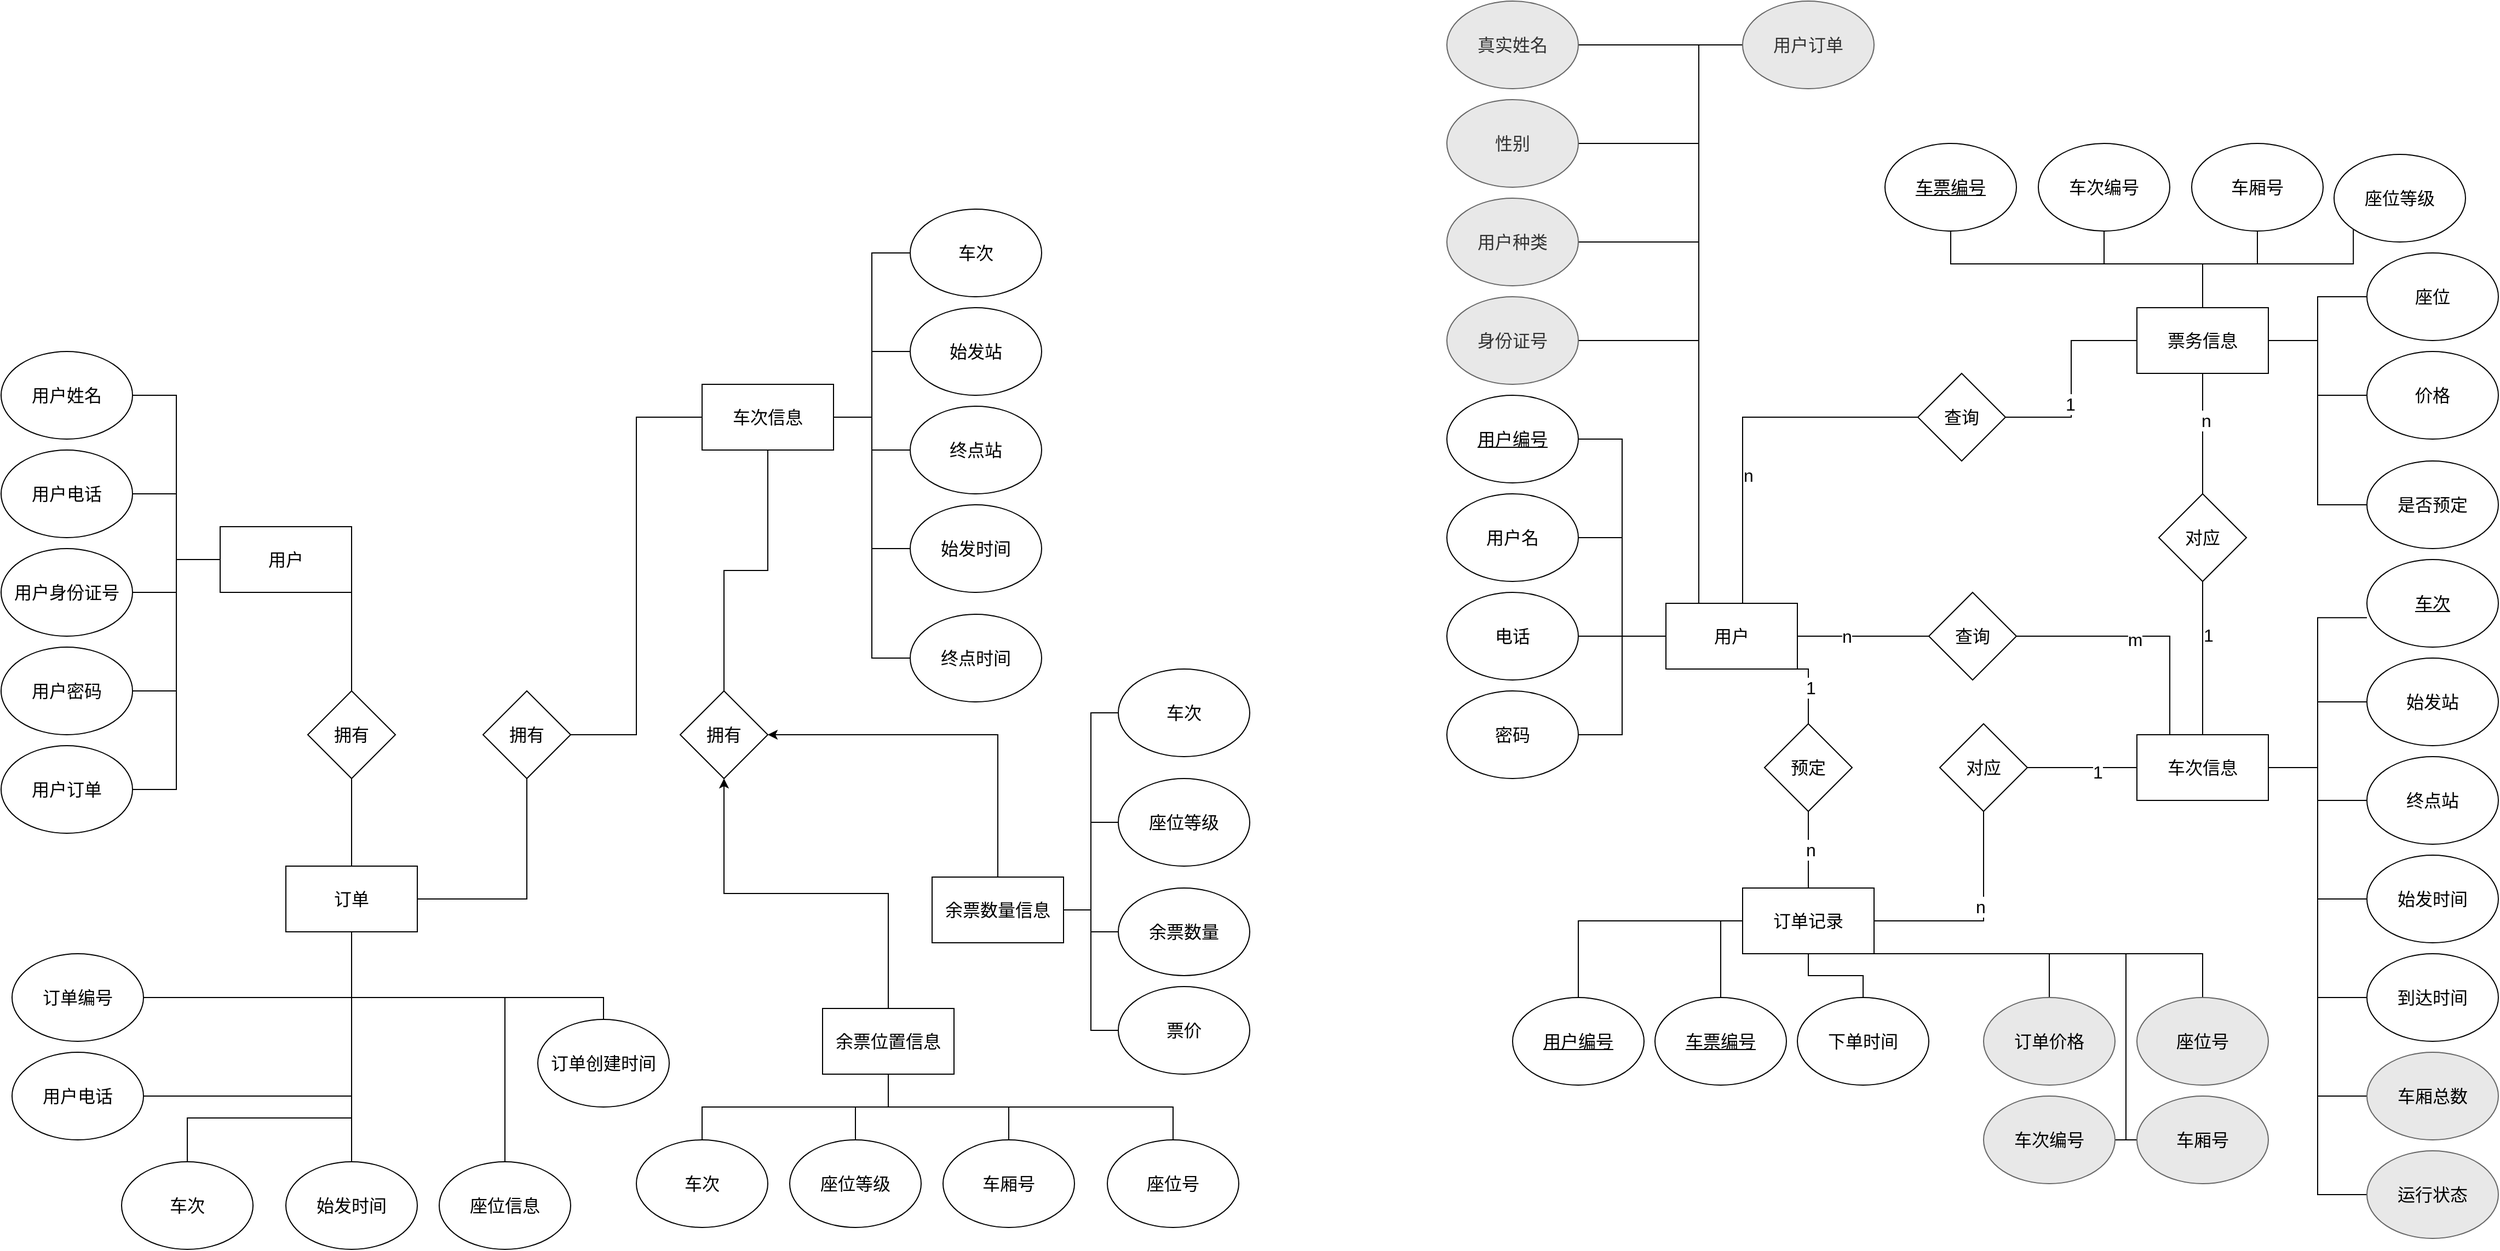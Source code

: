 <mxfile version="20.4.2" type="github">
  <diagram id="R2lEEEUBdFMjLlhIrx00" name="Page-1">
    <mxGraphModel dx="1397" dy="1714" grid="1" gridSize="10" guides="1" tooltips="1" connect="1" arrows="1" fold="1" page="1" pageScale="1" pageWidth="850" pageHeight="1100" math="0" shadow="0" extFonts="Permanent Marker^https://fonts.googleapis.com/css?family=Permanent+Marker">
      <root>
        <mxCell id="0" />
        <mxCell id="1" parent="0" />
        <mxCell id="SA7tYLyuMvEPq6KlVRxl-7" style="edgeStyle=orthogonalEdgeStyle;rounded=0;orthogonalLoop=1;jettySize=auto;html=1;exitX=0;exitY=0.5;exitDx=0;exitDy=0;entryX=1;entryY=0.5;entryDx=0;entryDy=0;fontSize=16;endArrow=none;endFill=0;" edge="1" parent="1" source="SA7tYLyuMvEPq6KlVRxl-1" target="SA7tYLyuMvEPq6KlVRxl-2">
          <mxGeometry relative="1" as="geometry" />
        </mxCell>
        <mxCell id="SA7tYLyuMvEPq6KlVRxl-9" style="edgeStyle=orthogonalEdgeStyle;rounded=0;orthogonalLoop=1;jettySize=auto;html=1;entryX=1;entryY=0.5;entryDx=0;entryDy=0;fontSize=16;endArrow=none;endFill=0;" edge="1" parent="1" source="SA7tYLyuMvEPq6KlVRxl-1" target="SA7tYLyuMvEPq6KlVRxl-5">
          <mxGeometry relative="1" as="geometry" />
        </mxCell>
        <mxCell id="SA7tYLyuMvEPq6KlVRxl-10" style="edgeStyle=orthogonalEdgeStyle;rounded=0;orthogonalLoop=1;jettySize=auto;html=1;entryX=1;entryY=0.5;entryDx=0;entryDy=0;fontSize=16;endArrow=none;endFill=0;" edge="1" parent="1" source="SA7tYLyuMvEPq6KlVRxl-1" target="SA7tYLyuMvEPq6KlVRxl-4">
          <mxGeometry relative="1" as="geometry" />
        </mxCell>
        <mxCell id="SA7tYLyuMvEPq6KlVRxl-11" style="edgeStyle=orthogonalEdgeStyle;rounded=0;orthogonalLoop=1;jettySize=auto;html=1;entryX=1;entryY=0.5;entryDx=0;entryDy=0;fontSize=16;endArrow=none;endFill=0;" edge="1" parent="1" source="SA7tYLyuMvEPq6KlVRxl-1" target="SA7tYLyuMvEPq6KlVRxl-6">
          <mxGeometry relative="1" as="geometry" />
        </mxCell>
        <mxCell id="SA7tYLyuMvEPq6KlVRxl-12" style="edgeStyle=orthogonalEdgeStyle;rounded=0;orthogonalLoop=1;jettySize=auto;html=1;entryX=1;entryY=0.5;entryDx=0;entryDy=0;fontSize=16;endArrow=none;endFill=0;" edge="1" parent="1" source="SA7tYLyuMvEPq6KlVRxl-1" target="SA7tYLyuMvEPq6KlVRxl-3">
          <mxGeometry relative="1" as="geometry" />
        </mxCell>
        <mxCell id="SA7tYLyuMvEPq6KlVRxl-1" value="&lt;font style=&quot;font-size: 16px;&quot;&gt;用户&lt;/font&gt;" style="rounded=0;whiteSpace=wrap;html=1;" vertex="1" parent="1">
          <mxGeometry x="240" y="200" width="120" height="60" as="geometry" />
        </mxCell>
        <mxCell id="SA7tYLyuMvEPq6KlVRxl-2" value="用户姓名" style="ellipse;whiteSpace=wrap;html=1;fontSize=16;" vertex="1" parent="1">
          <mxGeometry x="40" y="40" width="120" height="80" as="geometry" />
        </mxCell>
        <mxCell id="SA7tYLyuMvEPq6KlVRxl-3" value="用户订单" style="ellipse;whiteSpace=wrap;html=1;fontSize=16;" vertex="1" parent="1">
          <mxGeometry x="40" y="400" width="120" height="80" as="geometry" />
        </mxCell>
        <mxCell id="SA7tYLyuMvEPq6KlVRxl-4" value="用户电话" style="ellipse;whiteSpace=wrap;html=1;fontSize=16;" vertex="1" parent="1">
          <mxGeometry x="40" y="130" width="120" height="80" as="geometry" />
        </mxCell>
        <mxCell id="SA7tYLyuMvEPq6KlVRxl-5" value="用户身份证号" style="ellipse;whiteSpace=wrap;html=1;fontSize=16;" vertex="1" parent="1">
          <mxGeometry x="40" y="220" width="120" height="80" as="geometry" />
        </mxCell>
        <mxCell id="SA7tYLyuMvEPq6KlVRxl-6" value="用户密码" style="ellipse;whiteSpace=wrap;html=1;fontSize=16;" vertex="1" parent="1">
          <mxGeometry x="40" y="310" width="120" height="80" as="geometry" />
        </mxCell>
        <mxCell id="SA7tYLyuMvEPq6KlVRxl-32" style="edgeStyle=orthogonalEdgeStyle;rounded=0;orthogonalLoop=1;jettySize=auto;html=1;entryX=0;entryY=0.5;entryDx=0;entryDy=0;fontSize=16;endArrow=none;endFill=0;" edge="1" parent="1" source="SA7tYLyuMvEPq6KlVRxl-18" target="SA7tYLyuMvEPq6KlVRxl-19">
          <mxGeometry relative="1" as="geometry" />
        </mxCell>
        <mxCell id="SA7tYLyuMvEPq6KlVRxl-33" style="edgeStyle=orthogonalEdgeStyle;rounded=0;orthogonalLoop=1;jettySize=auto;html=1;fontSize=16;endArrow=none;endFill=0;" edge="1" parent="1" source="SA7tYLyuMvEPq6KlVRxl-18" target="SA7tYLyuMvEPq6KlVRxl-22">
          <mxGeometry relative="1" as="geometry" />
        </mxCell>
        <mxCell id="SA7tYLyuMvEPq6KlVRxl-34" style="edgeStyle=orthogonalEdgeStyle;rounded=0;orthogonalLoop=1;jettySize=auto;html=1;entryX=0;entryY=0.5;entryDx=0;entryDy=0;fontSize=16;endArrow=none;endFill=0;" edge="1" parent="1" source="SA7tYLyuMvEPq6KlVRxl-18" target="SA7tYLyuMvEPq6KlVRxl-23">
          <mxGeometry relative="1" as="geometry" />
        </mxCell>
        <mxCell id="SA7tYLyuMvEPq6KlVRxl-35" style="edgeStyle=orthogonalEdgeStyle;rounded=0;orthogonalLoop=1;jettySize=auto;html=1;entryX=0;entryY=0.5;entryDx=0;entryDy=0;fontSize=16;endArrow=none;endFill=0;" edge="1" parent="1" source="SA7tYLyuMvEPq6KlVRxl-18" target="SA7tYLyuMvEPq6KlVRxl-20">
          <mxGeometry relative="1" as="geometry" />
        </mxCell>
        <mxCell id="SA7tYLyuMvEPq6KlVRxl-36" style="edgeStyle=orthogonalEdgeStyle;rounded=0;orthogonalLoop=1;jettySize=auto;html=1;entryX=0;entryY=0.5;entryDx=0;entryDy=0;fontSize=16;endArrow=none;endFill=0;" edge="1" parent="1" source="SA7tYLyuMvEPq6KlVRxl-18" target="SA7tYLyuMvEPq6KlVRxl-25">
          <mxGeometry relative="1" as="geometry" />
        </mxCell>
        <mxCell id="SA7tYLyuMvEPq6KlVRxl-18" value="&lt;span style=&quot;font-size: 16px;&quot;&gt;车次信息&lt;/span&gt;" style="rounded=0;whiteSpace=wrap;html=1;" vertex="1" parent="1">
          <mxGeometry x="680" y="70" width="120" height="60" as="geometry" />
        </mxCell>
        <mxCell id="SA7tYLyuMvEPq6KlVRxl-19" value="车次" style="ellipse;whiteSpace=wrap;html=1;fontSize=16;" vertex="1" parent="1">
          <mxGeometry x="870" y="-90" width="120" height="80" as="geometry" />
        </mxCell>
        <mxCell id="SA7tYLyuMvEPq6KlVRxl-20" value="始发时间" style="ellipse;whiteSpace=wrap;html=1;fontSize=16;" vertex="1" parent="1">
          <mxGeometry x="870" y="180" width="120" height="80" as="geometry" />
        </mxCell>
        <mxCell id="SA7tYLyuMvEPq6KlVRxl-22" value="始发站" style="ellipse;whiteSpace=wrap;html=1;fontSize=16;" vertex="1" parent="1">
          <mxGeometry x="870" width="120" height="80" as="geometry" />
        </mxCell>
        <mxCell id="SA7tYLyuMvEPq6KlVRxl-23" value="终点站" style="ellipse;whiteSpace=wrap;html=1;fontSize=16;" vertex="1" parent="1">
          <mxGeometry x="870" y="90" width="120" height="80" as="geometry" />
        </mxCell>
        <mxCell id="SA7tYLyuMvEPq6KlVRxl-40" style="edgeStyle=orthogonalEdgeStyle;rounded=0;orthogonalLoop=1;jettySize=auto;html=1;exitX=0.5;exitY=1;exitDx=0;exitDy=0;entryX=1;entryY=0.5;entryDx=0;entryDy=0;fontSize=16;endArrow=none;endFill=0;" edge="1" parent="1" source="SA7tYLyuMvEPq6KlVRxl-24" target="SA7tYLyuMvEPq6KlVRxl-26">
          <mxGeometry relative="1" as="geometry">
            <Array as="points">
              <mxPoint x="360" y="630" />
            </Array>
          </mxGeometry>
        </mxCell>
        <mxCell id="SA7tYLyuMvEPq6KlVRxl-42" style="edgeStyle=orthogonalEdgeStyle;rounded=0;orthogonalLoop=1;jettySize=auto;html=1;entryX=1;entryY=0.5;entryDx=0;entryDy=0;fontSize=16;endArrow=none;endFill=0;" edge="1" parent="1" source="SA7tYLyuMvEPq6KlVRxl-24" target="SA7tYLyuMvEPq6KlVRxl-37">
          <mxGeometry relative="1" as="geometry">
            <Array as="points">
              <mxPoint x="360" y="720" />
            </Array>
          </mxGeometry>
        </mxCell>
        <mxCell id="SA7tYLyuMvEPq6KlVRxl-43" style="edgeStyle=orthogonalEdgeStyle;rounded=0;orthogonalLoop=1;jettySize=auto;html=1;entryX=0.5;entryY=0;entryDx=0;entryDy=0;fontSize=16;endArrow=none;endFill=0;" edge="1" parent="1" source="SA7tYLyuMvEPq6KlVRxl-24" target="SA7tYLyuMvEPq6KlVRxl-38">
          <mxGeometry relative="1" as="geometry">
            <Array as="points">
              <mxPoint x="360" y="740" />
              <mxPoint x="210" y="740" />
            </Array>
          </mxGeometry>
        </mxCell>
        <mxCell id="SA7tYLyuMvEPq6KlVRxl-44" style="edgeStyle=orthogonalEdgeStyle;rounded=0;orthogonalLoop=1;jettySize=auto;html=1;entryX=0.5;entryY=0;entryDx=0;entryDy=0;fontSize=16;endArrow=none;endFill=0;" edge="1" parent="1" source="SA7tYLyuMvEPq6KlVRxl-24" target="SA7tYLyuMvEPq6KlVRxl-39">
          <mxGeometry relative="1" as="geometry" />
        </mxCell>
        <mxCell id="SA7tYLyuMvEPq6KlVRxl-51" style="edgeStyle=orthogonalEdgeStyle;rounded=0;orthogonalLoop=1;jettySize=auto;html=1;entryX=0.5;entryY=1;entryDx=0;entryDy=0;fontSize=16;endArrow=none;endFill=0;" edge="1" parent="1" source="SA7tYLyuMvEPq6KlVRxl-24" target="SA7tYLyuMvEPq6KlVRxl-50">
          <mxGeometry relative="1" as="geometry" />
        </mxCell>
        <mxCell id="SA7tYLyuMvEPq6KlVRxl-54" style="edgeStyle=orthogonalEdgeStyle;rounded=0;orthogonalLoop=1;jettySize=auto;html=1;fontSize=16;endArrow=none;endFill=0;" edge="1" parent="1" source="SA7tYLyuMvEPq6KlVRxl-24" target="SA7tYLyuMvEPq6KlVRxl-53">
          <mxGeometry relative="1" as="geometry">
            <Array as="points">
              <mxPoint x="360" y="630" />
              <mxPoint x="500" y="630" />
            </Array>
          </mxGeometry>
        </mxCell>
        <mxCell id="SA7tYLyuMvEPq6KlVRxl-77" style="edgeStyle=orthogonalEdgeStyle;rounded=0;orthogonalLoop=1;jettySize=auto;html=1;entryX=0.5;entryY=0;entryDx=0;entryDy=0;fontSize=16;endArrow=none;endFill=0;" edge="1" parent="1" source="SA7tYLyuMvEPq6KlVRxl-24" target="SA7tYLyuMvEPq6KlVRxl-76">
          <mxGeometry relative="1" as="geometry">
            <Array as="points">
              <mxPoint x="360" y="630" />
              <mxPoint x="590" y="630" />
            </Array>
          </mxGeometry>
        </mxCell>
        <mxCell id="SA7tYLyuMvEPq6KlVRxl-78" style="edgeStyle=orthogonalEdgeStyle;rounded=0;orthogonalLoop=1;jettySize=auto;html=1;entryX=0.5;entryY=1;entryDx=0;entryDy=0;fontSize=16;endArrow=none;endFill=0;" edge="1" parent="1" source="SA7tYLyuMvEPq6KlVRxl-24" target="SA7tYLyuMvEPq6KlVRxl-27">
          <mxGeometry relative="1" as="geometry" />
        </mxCell>
        <mxCell id="SA7tYLyuMvEPq6KlVRxl-24" value="&lt;span style=&quot;font-size: 16px;&quot;&gt;订单&lt;/span&gt;" style="rounded=0;whiteSpace=wrap;html=1;" vertex="1" parent="1">
          <mxGeometry x="300" y="510" width="120" height="60" as="geometry" />
        </mxCell>
        <mxCell id="SA7tYLyuMvEPq6KlVRxl-25" value="终点时间" style="ellipse;whiteSpace=wrap;html=1;fontSize=16;" vertex="1" parent="1">
          <mxGeometry x="870" y="280" width="120" height="80" as="geometry" />
        </mxCell>
        <mxCell id="SA7tYLyuMvEPq6KlVRxl-26" value="订单编号" style="ellipse;whiteSpace=wrap;html=1;fontSize=16;" vertex="1" parent="1">
          <mxGeometry x="50" y="590" width="120" height="80" as="geometry" />
        </mxCell>
        <mxCell id="SA7tYLyuMvEPq6KlVRxl-30" style="edgeStyle=orthogonalEdgeStyle;rounded=0;orthogonalLoop=1;jettySize=auto;html=1;exitX=0.5;exitY=0;exitDx=0;exitDy=0;entryX=1;entryY=1;entryDx=0;entryDy=0;fontSize=16;endArrow=none;endFill=0;" edge="1" parent="1" source="SA7tYLyuMvEPq6KlVRxl-27" target="SA7tYLyuMvEPq6KlVRxl-1">
          <mxGeometry relative="1" as="geometry">
            <Array as="points">
              <mxPoint x="360" y="310" />
              <mxPoint x="360" y="310" />
            </Array>
          </mxGeometry>
        </mxCell>
        <mxCell id="SA7tYLyuMvEPq6KlVRxl-27" value="拥有" style="rhombus;whiteSpace=wrap;html=1;fontSize=16;" vertex="1" parent="1">
          <mxGeometry x="320" y="350" width="80" height="80" as="geometry" />
        </mxCell>
        <mxCell id="SA7tYLyuMvEPq6KlVRxl-37" value="用户电话" style="ellipse;whiteSpace=wrap;html=1;fontSize=16;" vertex="1" parent="1">
          <mxGeometry x="50" y="680" width="120" height="80" as="geometry" />
        </mxCell>
        <mxCell id="SA7tYLyuMvEPq6KlVRxl-38" value="车次" style="ellipse;whiteSpace=wrap;html=1;fontSize=16;" vertex="1" parent="1">
          <mxGeometry x="150" y="780" width="120" height="80" as="geometry" />
        </mxCell>
        <mxCell id="SA7tYLyuMvEPq6KlVRxl-39" value="始发时间" style="ellipse;whiteSpace=wrap;html=1;fontSize=16;" vertex="1" parent="1">
          <mxGeometry x="300" y="780" width="120" height="80" as="geometry" />
        </mxCell>
        <mxCell id="SA7tYLyuMvEPq6KlVRxl-73" style="edgeStyle=orthogonalEdgeStyle;rounded=0;orthogonalLoop=1;jettySize=auto;html=1;exitX=0.5;exitY=0;exitDx=0;exitDy=0;fontSize=16;endArrow=none;endFill=0;" edge="1" parent="1" source="SA7tYLyuMvEPq6KlVRxl-48" target="SA7tYLyuMvEPq6KlVRxl-18">
          <mxGeometry relative="1" as="geometry" />
        </mxCell>
        <mxCell id="SA7tYLyuMvEPq6KlVRxl-48" value="拥有" style="rhombus;whiteSpace=wrap;html=1;fontSize=16;" vertex="1" parent="1">
          <mxGeometry x="660" y="350" width="80" height="80" as="geometry" />
        </mxCell>
        <mxCell id="SA7tYLyuMvEPq6KlVRxl-52" style="edgeStyle=orthogonalEdgeStyle;rounded=0;orthogonalLoop=1;jettySize=auto;html=1;entryX=0;entryY=0.5;entryDx=0;entryDy=0;fontSize=16;endArrow=none;endFill=0;" edge="1" parent="1" source="SA7tYLyuMvEPq6KlVRxl-50" target="SA7tYLyuMvEPq6KlVRxl-18">
          <mxGeometry relative="1" as="geometry" />
        </mxCell>
        <mxCell id="SA7tYLyuMvEPq6KlVRxl-50" value="拥有" style="rhombus;whiteSpace=wrap;html=1;fontSize=16;" vertex="1" parent="1">
          <mxGeometry x="480" y="350" width="80" height="80" as="geometry" />
        </mxCell>
        <mxCell id="SA7tYLyuMvEPq6KlVRxl-53" value="座位信息" style="ellipse;whiteSpace=wrap;html=1;fontSize=16;" vertex="1" parent="1">
          <mxGeometry x="440" y="780" width="120" height="80" as="geometry" />
        </mxCell>
        <mxCell id="SA7tYLyuMvEPq6KlVRxl-55" value="车次" style="ellipse;whiteSpace=wrap;html=1;fontSize=16;" vertex="1" parent="1">
          <mxGeometry x="620" y="760" width="120" height="80" as="geometry" />
        </mxCell>
        <mxCell id="SA7tYLyuMvEPq6KlVRxl-56" value="座位等级" style="ellipse;whiteSpace=wrap;html=1;fontSize=16;" vertex="1" parent="1">
          <mxGeometry x="760" y="760" width="120" height="80" as="geometry" />
        </mxCell>
        <mxCell id="SA7tYLyuMvEPq6KlVRxl-57" value="车厢号" style="ellipse;whiteSpace=wrap;html=1;fontSize=16;" vertex="1" parent="1">
          <mxGeometry x="900" y="760" width="120" height="80" as="geometry" />
        </mxCell>
        <mxCell id="SA7tYLyuMvEPq6KlVRxl-58" value="座位号" style="ellipse;whiteSpace=wrap;html=1;fontSize=16;" vertex="1" parent="1">
          <mxGeometry x="1050" y="760" width="120" height="80" as="geometry" />
        </mxCell>
        <mxCell id="SA7tYLyuMvEPq6KlVRxl-69" style="edgeStyle=orthogonalEdgeStyle;rounded=0;orthogonalLoop=1;jettySize=auto;html=1;entryX=0.5;entryY=0;entryDx=0;entryDy=0;fontSize=16;endArrow=none;endFill=0;" edge="1" parent="1" source="SA7tYLyuMvEPq6KlVRxl-59" target="SA7tYLyuMvEPq6KlVRxl-55">
          <mxGeometry relative="1" as="geometry">
            <Array as="points">
              <mxPoint x="850" y="730" />
              <mxPoint x="680" y="730" />
            </Array>
          </mxGeometry>
        </mxCell>
        <mxCell id="SA7tYLyuMvEPq6KlVRxl-70" style="edgeStyle=orthogonalEdgeStyle;rounded=0;orthogonalLoop=1;jettySize=auto;html=1;entryX=0.5;entryY=0;entryDx=0;entryDy=0;fontSize=16;endArrow=none;endFill=0;" edge="1" parent="1" source="SA7tYLyuMvEPq6KlVRxl-59" target="SA7tYLyuMvEPq6KlVRxl-56">
          <mxGeometry relative="1" as="geometry" />
        </mxCell>
        <mxCell id="SA7tYLyuMvEPq6KlVRxl-71" style="edgeStyle=orthogonalEdgeStyle;rounded=0;orthogonalLoop=1;jettySize=auto;html=1;entryX=0.5;entryY=0;entryDx=0;entryDy=0;fontSize=16;endArrow=none;endFill=0;" edge="1" parent="1" source="SA7tYLyuMvEPq6KlVRxl-59" target="SA7tYLyuMvEPq6KlVRxl-57">
          <mxGeometry relative="1" as="geometry" />
        </mxCell>
        <mxCell id="SA7tYLyuMvEPq6KlVRxl-72" style="edgeStyle=orthogonalEdgeStyle;rounded=0;orthogonalLoop=1;jettySize=auto;html=1;fontSize=16;endArrow=none;endFill=0;" edge="1" parent="1" source="SA7tYLyuMvEPq6KlVRxl-59" target="SA7tYLyuMvEPq6KlVRxl-58">
          <mxGeometry relative="1" as="geometry">
            <Array as="points">
              <mxPoint x="850" y="730" />
              <mxPoint x="1110" y="730" />
            </Array>
          </mxGeometry>
        </mxCell>
        <mxCell id="SA7tYLyuMvEPq6KlVRxl-74" style="edgeStyle=orthogonalEdgeStyle;rounded=0;orthogonalLoop=1;jettySize=auto;html=1;exitX=0.5;exitY=0;exitDx=0;exitDy=0;entryX=0.5;entryY=1;entryDx=0;entryDy=0;fontSize=16;" edge="1" parent="1" source="SA7tYLyuMvEPq6KlVRxl-59" target="SA7tYLyuMvEPq6KlVRxl-48">
          <mxGeometry relative="1" as="geometry" />
        </mxCell>
        <mxCell id="SA7tYLyuMvEPq6KlVRxl-59" value="余票位置信息&lt;span style=&quot;color: rgba(0, 0, 0, 0); font-family: monospace; font-size: 0px; text-align: start;&quot;&gt;%3CmxGraphModel%3E%3Croot%3E%3CmxCell%20id%3D%220%22%2F%3E%3CmxCell%20id%3D%221%22%20parent%3D%220%22%2F%3E%3CmxCell%20id%3D%222%22%20value%3D%22%26lt%3Bspan%20style%3D%26quot%3Bfont-size%3A%2016px%3B%26quot%3B%26gt%3B%E5%88%97%E8%BD%A6%26lt%3B%2Fspan%26gt%3B%22%20style%3D%22rounded%3D0%3BwhiteSpace%3Dwrap%3Bhtml%3D1%3B%22%20vertex%3D%221%22%20parent%3D%221%22%3E%3CmxGeometry%20x%3D%22640%22%20y%3D%22210%22%20width%3D%22120%22%20height%3D%2260%22%20as%3D%22geometry%22%2F%3E%3C%2FmxCell%3E%3C%2Froot%3E%3C%2FmxGraphModel%3E&lt;/span&gt;" style="rounded=0;whiteSpace=wrap;html=1;fontSize=16;" vertex="1" parent="1">
          <mxGeometry x="790" y="640" width="120" height="60" as="geometry" />
        </mxCell>
        <mxCell id="SA7tYLyuMvEPq6KlVRxl-65" style="edgeStyle=orthogonalEdgeStyle;rounded=0;orthogonalLoop=1;jettySize=auto;html=1;exitX=1;exitY=0.5;exitDx=0;exitDy=0;entryX=0;entryY=0.5;entryDx=0;entryDy=0;fontSize=16;endArrow=none;endFill=0;" edge="1" parent="1" source="SA7tYLyuMvEPq6KlVRxl-60" target="SA7tYLyuMvEPq6KlVRxl-61">
          <mxGeometry relative="1" as="geometry" />
        </mxCell>
        <mxCell id="SA7tYLyuMvEPq6KlVRxl-66" style="edgeStyle=orthogonalEdgeStyle;rounded=0;orthogonalLoop=1;jettySize=auto;html=1;entryX=0;entryY=0.5;entryDx=0;entryDy=0;fontSize=16;endArrow=none;endFill=0;" edge="1" parent="1" source="SA7tYLyuMvEPq6KlVRxl-60" target="SA7tYLyuMvEPq6KlVRxl-62">
          <mxGeometry relative="1" as="geometry" />
        </mxCell>
        <mxCell id="SA7tYLyuMvEPq6KlVRxl-67" style="edgeStyle=orthogonalEdgeStyle;rounded=0;orthogonalLoop=1;jettySize=auto;html=1;entryX=0;entryY=0.5;entryDx=0;entryDy=0;fontSize=16;endArrow=none;endFill=0;" edge="1" parent="1" source="SA7tYLyuMvEPq6KlVRxl-60" target="SA7tYLyuMvEPq6KlVRxl-63">
          <mxGeometry relative="1" as="geometry" />
        </mxCell>
        <mxCell id="SA7tYLyuMvEPq6KlVRxl-68" style="edgeStyle=orthogonalEdgeStyle;rounded=0;orthogonalLoop=1;jettySize=auto;html=1;entryX=0;entryY=0.5;entryDx=0;entryDy=0;fontSize=16;endArrow=none;endFill=0;" edge="1" parent="1" source="SA7tYLyuMvEPq6KlVRxl-60" target="SA7tYLyuMvEPq6KlVRxl-64">
          <mxGeometry relative="1" as="geometry" />
        </mxCell>
        <mxCell id="SA7tYLyuMvEPq6KlVRxl-75" style="edgeStyle=orthogonalEdgeStyle;rounded=0;orthogonalLoop=1;jettySize=auto;html=1;entryX=1;entryY=0.5;entryDx=0;entryDy=0;fontSize=16;" edge="1" parent="1" source="SA7tYLyuMvEPq6KlVRxl-60" target="SA7tYLyuMvEPq6KlVRxl-48">
          <mxGeometry relative="1" as="geometry">
            <Array as="points">
              <mxPoint x="950" y="390" />
            </Array>
          </mxGeometry>
        </mxCell>
        <mxCell id="SA7tYLyuMvEPq6KlVRxl-60" value="余票数量信息&lt;span style=&quot;color: rgba(0, 0, 0, 0); font-family: monospace; font-size: 0px; text-align: start;&quot;&gt;%3CmxGraphModel%3E%3Croot%3E%3CmxCell%20id%3D%220%22%2F%3E%3CmxCell%20id%3D%221%22%20parent%3D%220%22%2F%3E%3CmxCell%20id%3D%222%22%20value%3D%22%26lt%3Bspan%20style%3D%26quot%3Bfont-size%3A%2016px%3B%26quot%3B%26gt%3B%E5%88%97%E8%BD%A6%26lt%3B%2Fspan%26gt%3B%22%20style%3D%22rounded%3D0%3BwhiteSpace%3Dwrap%3Bhtml%3D1%3B%22%20vertex%3D%221%22%20parent%3D%221%22%3E%3CmxGeometry%20x%3D%22640%22%20y%3D%22210%22%20width%3D%22120%22%20height%3D%2260%22%20as%3D%22geometry%22%2F%3E%3C%2FmxCell%3E%3C%2Froot%3E%3C%2FmxGraphModel%3E&lt;/span&gt;" style="rounded=0;whiteSpace=wrap;html=1;fontSize=16;" vertex="1" parent="1">
          <mxGeometry x="890" y="520" width="120" height="60" as="geometry" />
        </mxCell>
        <mxCell id="SA7tYLyuMvEPq6KlVRxl-61" value="车次" style="ellipse;whiteSpace=wrap;html=1;fontSize=16;" vertex="1" parent="1">
          <mxGeometry x="1060" y="330" width="120" height="80" as="geometry" />
        </mxCell>
        <mxCell id="SA7tYLyuMvEPq6KlVRxl-62" value="座位等级" style="ellipse;whiteSpace=wrap;html=1;fontSize=16;" vertex="1" parent="1">
          <mxGeometry x="1060" y="430" width="120" height="80" as="geometry" />
        </mxCell>
        <mxCell id="SA7tYLyuMvEPq6KlVRxl-63" value="余票数量" style="ellipse;whiteSpace=wrap;html=1;fontSize=16;" vertex="1" parent="1">
          <mxGeometry x="1060" y="530" width="120" height="80" as="geometry" />
        </mxCell>
        <mxCell id="SA7tYLyuMvEPq6KlVRxl-64" value="票价" style="ellipse;whiteSpace=wrap;html=1;fontSize=16;" vertex="1" parent="1">
          <mxGeometry x="1060" y="620" width="120" height="80" as="geometry" />
        </mxCell>
        <mxCell id="SA7tYLyuMvEPq6KlVRxl-76" value="订单创建时间" style="ellipse;whiteSpace=wrap;html=1;fontSize=16;" vertex="1" parent="1">
          <mxGeometry x="530" y="650" width="120" height="80" as="geometry" />
        </mxCell>
        <mxCell id="SA7tYLyuMvEPq6KlVRxl-93" style="edgeStyle=orthogonalEdgeStyle;rounded=0;orthogonalLoop=1;jettySize=auto;html=1;fontSize=16;endArrow=none;endFill=0;" edge="1" parent="1" source="SA7tYLyuMvEPq6KlVRxl-79" target="SA7tYLyuMvEPq6KlVRxl-92">
          <mxGeometry relative="1" as="geometry">
            <Array as="points">
              <mxPoint x="1710" y="300" />
              <mxPoint x="1710" y="300" />
            </Array>
          </mxGeometry>
        </mxCell>
        <mxCell id="SA7tYLyuMvEPq6KlVRxl-145" value="n" style="edgeLabel;html=1;align=center;verticalAlign=middle;resizable=0;points=[];fontSize=16;" vertex="1" connectable="0" parent="SA7tYLyuMvEPq6KlVRxl-93">
          <mxGeometry x="-0.256" relative="1" as="geometry">
            <mxPoint as="offset" />
          </mxGeometry>
        </mxCell>
        <mxCell id="SA7tYLyuMvEPq6KlVRxl-98" style="edgeStyle=orthogonalEdgeStyle;rounded=0;orthogonalLoop=1;jettySize=auto;html=1;entryX=0;entryY=0.5;entryDx=0;entryDy=0;fontSize=16;endArrow=none;endFill=0;exitX=0.5;exitY=0;exitDx=0;exitDy=0;" edge="1" parent="1" source="SA7tYLyuMvEPq6KlVRxl-79" target="SA7tYLyuMvEPq6KlVRxl-97">
          <mxGeometry relative="1" as="geometry">
            <Array as="points">
              <mxPoint x="1630" y="100" />
            </Array>
          </mxGeometry>
        </mxCell>
        <mxCell id="SA7tYLyuMvEPq6KlVRxl-141" value="n" style="edgeLabel;html=1;align=center;verticalAlign=middle;resizable=0;points=[];fontSize=16;" vertex="1" connectable="0" parent="SA7tYLyuMvEPq6KlVRxl-98">
          <mxGeometry x="-0.25" y="-5" relative="1" as="geometry">
            <mxPoint as="offset" />
          </mxGeometry>
        </mxCell>
        <mxCell id="SA7tYLyuMvEPq6KlVRxl-135" style="edgeStyle=orthogonalEdgeStyle;rounded=0;orthogonalLoop=1;jettySize=auto;html=1;entryX=1;entryY=0.5;entryDx=0;entryDy=0;fontSize=16;endArrow=none;endFill=0;" edge="1" parent="1" source="SA7tYLyuMvEPq6KlVRxl-79" target="SA7tYLyuMvEPq6KlVRxl-102">
          <mxGeometry relative="1" as="geometry" />
        </mxCell>
        <mxCell id="SA7tYLyuMvEPq6KlVRxl-136" style="edgeStyle=orthogonalEdgeStyle;rounded=0;orthogonalLoop=1;jettySize=auto;html=1;entryX=1;entryY=0.5;entryDx=0;entryDy=0;fontSize=16;endArrow=none;endFill=0;" edge="1" parent="1" source="SA7tYLyuMvEPq6KlVRxl-79" target="SA7tYLyuMvEPq6KlVRxl-103">
          <mxGeometry relative="1" as="geometry" />
        </mxCell>
        <mxCell id="SA7tYLyuMvEPq6KlVRxl-137" style="edgeStyle=orthogonalEdgeStyle;rounded=0;orthogonalLoop=1;jettySize=auto;html=1;fontSize=16;endArrow=none;endFill=0;" edge="1" parent="1" source="SA7tYLyuMvEPq6KlVRxl-79" target="SA7tYLyuMvEPq6KlVRxl-104">
          <mxGeometry relative="1" as="geometry" />
        </mxCell>
        <mxCell id="SA7tYLyuMvEPq6KlVRxl-138" style="edgeStyle=orthogonalEdgeStyle;rounded=0;orthogonalLoop=1;jettySize=auto;html=1;entryX=1;entryY=0.5;entryDx=0;entryDy=0;fontSize=16;endArrow=none;endFill=0;" edge="1" parent="1" source="SA7tYLyuMvEPq6KlVRxl-79" target="SA7tYLyuMvEPq6KlVRxl-105">
          <mxGeometry relative="1" as="geometry" />
        </mxCell>
        <mxCell id="SA7tYLyuMvEPq6KlVRxl-177" style="edgeStyle=orthogonalEdgeStyle;rounded=0;orthogonalLoop=1;jettySize=auto;html=1;entryX=0;entryY=0.5;entryDx=0;entryDy=0;fontSize=16;endArrow=none;endFill=0;" edge="1" parent="1" source="SA7tYLyuMvEPq6KlVRxl-79" target="SA7tYLyuMvEPq6KlVRxl-176">
          <mxGeometry relative="1" as="geometry">
            <Array as="points">
              <mxPoint x="1590" y="-240" />
            </Array>
          </mxGeometry>
        </mxCell>
        <mxCell id="SA7tYLyuMvEPq6KlVRxl-79" value="&lt;font style=&quot;font-size: 16px;&quot;&gt;用户&lt;/font&gt;" style="rounded=0;whiteSpace=wrap;html=1;" vertex="1" parent="1">
          <mxGeometry x="1560" y="270" width="120" height="60" as="geometry" />
        </mxCell>
        <mxCell id="SA7tYLyuMvEPq6KlVRxl-96" style="edgeStyle=orthogonalEdgeStyle;rounded=0;orthogonalLoop=1;jettySize=auto;html=1;fontSize=16;endArrow=none;endFill=0;" edge="1" parent="1" source="SA7tYLyuMvEPq6KlVRxl-80" target="SA7tYLyuMvEPq6KlVRxl-87">
          <mxGeometry relative="1" as="geometry" />
        </mxCell>
        <mxCell id="SA7tYLyuMvEPq6KlVRxl-143" value="1" style="edgeLabel;html=1;align=center;verticalAlign=middle;resizable=0;points=[];fontSize=16;" vertex="1" connectable="0" parent="SA7tYLyuMvEPq6KlVRxl-96">
          <mxGeometry x="0.308" y="-5" relative="1" as="geometry">
            <mxPoint as="offset" />
          </mxGeometry>
        </mxCell>
        <mxCell id="SA7tYLyuMvEPq6KlVRxl-123" style="edgeStyle=orthogonalEdgeStyle;rounded=0;orthogonalLoop=1;jettySize=auto;html=1;fontSize=16;endArrow=none;endFill=0;" edge="1" parent="1" source="SA7tYLyuMvEPq6KlVRxl-80" target="SA7tYLyuMvEPq6KlVRxl-109">
          <mxGeometry relative="1" as="geometry" />
        </mxCell>
        <mxCell id="SA7tYLyuMvEPq6KlVRxl-124" style="edgeStyle=orthogonalEdgeStyle;rounded=0;orthogonalLoop=1;jettySize=auto;html=1;fontSize=16;endArrow=none;endFill=0;" edge="1" parent="1" source="SA7tYLyuMvEPq6KlVRxl-80" target="SA7tYLyuMvEPq6KlVRxl-110">
          <mxGeometry relative="1" as="geometry" />
        </mxCell>
        <mxCell id="SA7tYLyuMvEPq6KlVRxl-125" style="edgeStyle=orthogonalEdgeStyle;rounded=0;orthogonalLoop=1;jettySize=auto;html=1;entryX=0;entryY=0.5;entryDx=0;entryDy=0;fontSize=16;endArrow=none;endFill=0;" edge="1" parent="1" source="SA7tYLyuMvEPq6KlVRxl-80" target="SA7tYLyuMvEPq6KlVRxl-111">
          <mxGeometry relative="1" as="geometry" />
        </mxCell>
        <mxCell id="SA7tYLyuMvEPq6KlVRxl-126" style="edgeStyle=orthogonalEdgeStyle;rounded=0;orthogonalLoop=1;jettySize=auto;html=1;entryX=0;entryY=0.5;entryDx=0;entryDy=0;fontSize=16;endArrow=none;endFill=0;" edge="1" parent="1" source="SA7tYLyuMvEPq6KlVRxl-80" target="SA7tYLyuMvEPq6KlVRxl-112">
          <mxGeometry relative="1" as="geometry" />
        </mxCell>
        <mxCell id="SA7tYLyuMvEPq6KlVRxl-140" style="edgeStyle=orthogonalEdgeStyle;rounded=0;orthogonalLoop=1;jettySize=auto;html=1;entryX=0;entryY=0.664;entryDx=0;entryDy=0;entryPerimeter=0;fontSize=16;endArrow=none;endFill=0;" edge="1" parent="1" source="SA7tYLyuMvEPq6KlVRxl-80" target="SA7tYLyuMvEPq6KlVRxl-139">
          <mxGeometry relative="1" as="geometry" />
        </mxCell>
        <mxCell id="SA7tYLyuMvEPq6KlVRxl-174" style="edgeStyle=orthogonalEdgeStyle;rounded=0;orthogonalLoop=1;jettySize=auto;html=1;entryX=0;entryY=0.5;entryDx=0;entryDy=0;fontSize=16;endArrow=none;endFill=0;" edge="1" parent="1" source="SA7tYLyuMvEPq6KlVRxl-80" target="SA7tYLyuMvEPq6KlVRxl-172">
          <mxGeometry relative="1" as="geometry" />
        </mxCell>
        <mxCell id="SA7tYLyuMvEPq6KlVRxl-175" style="edgeStyle=orthogonalEdgeStyle;rounded=0;orthogonalLoop=1;jettySize=auto;html=1;entryX=0;entryY=0.5;entryDx=0;entryDy=0;fontSize=16;endArrow=none;endFill=0;" edge="1" parent="1" source="SA7tYLyuMvEPq6KlVRxl-80" target="SA7tYLyuMvEPq6KlVRxl-173">
          <mxGeometry relative="1" as="geometry" />
        </mxCell>
        <mxCell id="SA7tYLyuMvEPq6KlVRxl-80" value="&lt;span style=&quot;font-size: 16px;&quot;&gt;车次信息&lt;/span&gt;" style="rounded=0;whiteSpace=wrap;html=1;" vertex="1" parent="1">
          <mxGeometry x="1990" y="390" width="120" height="60" as="geometry" />
        </mxCell>
        <mxCell id="SA7tYLyuMvEPq6KlVRxl-81" style="edgeStyle=orthogonalEdgeStyle;rounded=0;orthogonalLoop=1;jettySize=auto;html=1;entryX=0.5;entryY=1;entryDx=0;entryDy=0;fontSize=16;endArrow=none;endFill=0;" edge="1" parent="1" source="SA7tYLyuMvEPq6KlVRxl-83" target="SA7tYLyuMvEPq6KlVRxl-89">
          <mxGeometry relative="1" as="geometry" />
        </mxCell>
        <mxCell id="SA7tYLyuMvEPq6KlVRxl-153" value="n" style="edgeLabel;html=1;align=center;verticalAlign=middle;resizable=0;points=[];fontSize=16;" vertex="1" connectable="0" parent="SA7tYLyuMvEPq6KlVRxl-81">
          <mxGeometry x="0.134" y="3" relative="1" as="geometry">
            <mxPoint as="offset" />
          </mxGeometry>
        </mxCell>
        <mxCell id="SA7tYLyuMvEPq6KlVRxl-82" style="edgeStyle=orthogonalEdgeStyle;rounded=0;orthogonalLoop=1;jettySize=auto;html=1;entryX=0.5;entryY=1;entryDx=0;entryDy=0;fontSize=16;endArrow=none;endFill=0;" edge="1" parent="1" source="SA7tYLyuMvEPq6KlVRxl-83" target="SA7tYLyuMvEPq6KlVRxl-85">
          <mxGeometry relative="1" as="geometry">
            <Array as="points">
              <mxPoint x="1690" y="500" />
              <mxPoint x="1690" y="500" />
            </Array>
          </mxGeometry>
        </mxCell>
        <mxCell id="SA7tYLyuMvEPq6KlVRxl-148" value="n" style="edgeLabel;html=1;align=center;verticalAlign=middle;resizable=0;points=[];fontSize=16;" vertex="1" connectable="0" parent="SA7tYLyuMvEPq6KlVRxl-82">
          <mxGeometry x="0.004" y="-2" relative="1" as="geometry">
            <mxPoint as="offset" />
          </mxGeometry>
        </mxCell>
        <mxCell id="SA7tYLyuMvEPq6KlVRxl-120" style="edgeStyle=orthogonalEdgeStyle;rounded=0;orthogonalLoop=1;jettySize=auto;html=1;fontSize=16;endArrow=none;endFill=0;" edge="1" parent="1" source="SA7tYLyuMvEPq6KlVRxl-83" target="SA7tYLyuMvEPq6KlVRxl-101">
          <mxGeometry relative="1" as="geometry" />
        </mxCell>
        <mxCell id="SA7tYLyuMvEPq6KlVRxl-166" style="edgeStyle=orthogonalEdgeStyle;rounded=0;orthogonalLoop=1;jettySize=auto;html=1;exitX=1;exitY=1;exitDx=0;exitDy=0;fontSize=16;endArrow=none;endFill=0;" edge="1" parent="1" source="SA7tYLyuMvEPq6KlVRxl-83" target="SA7tYLyuMvEPq6KlVRxl-162">
          <mxGeometry relative="1" as="geometry">
            <Array as="points">
              <mxPoint x="1910" y="590" />
            </Array>
          </mxGeometry>
        </mxCell>
        <mxCell id="SA7tYLyuMvEPq6KlVRxl-167" style="edgeStyle=orthogonalEdgeStyle;rounded=0;orthogonalLoop=1;jettySize=auto;html=1;fontSize=16;endArrow=none;endFill=0;" edge="1" parent="1" source="SA7tYLyuMvEPq6KlVRxl-83" target="SA7tYLyuMvEPq6KlVRxl-106">
          <mxGeometry relative="1" as="geometry">
            <Array as="points">
              <mxPoint x="1610" y="560" />
            </Array>
          </mxGeometry>
        </mxCell>
        <mxCell id="SA7tYLyuMvEPq6KlVRxl-168" style="edgeStyle=orthogonalEdgeStyle;rounded=0;orthogonalLoop=1;jettySize=auto;html=1;fontSize=16;endArrow=none;endFill=0;exitX=0.5;exitY=1;exitDx=0;exitDy=0;" edge="1" parent="1" source="SA7tYLyuMvEPq6KlVRxl-83" target="SA7tYLyuMvEPq6KlVRxl-107">
          <mxGeometry relative="1" as="geometry" />
        </mxCell>
        <mxCell id="SA7tYLyuMvEPq6KlVRxl-169" style="edgeStyle=orthogonalEdgeStyle;rounded=0;orthogonalLoop=1;jettySize=auto;html=1;fontSize=16;endArrow=none;endFill=0;exitX=1;exitY=1;exitDx=0;exitDy=0;" edge="1" parent="1" source="SA7tYLyuMvEPq6KlVRxl-83" target="SA7tYLyuMvEPq6KlVRxl-163">
          <mxGeometry relative="1" as="geometry">
            <Array as="points">
              <mxPoint x="2050" y="590" />
            </Array>
          </mxGeometry>
        </mxCell>
        <mxCell id="SA7tYLyuMvEPq6KlVRxl-170" style="edgeStyle=orthogonalEdgeStyle;rounded=0;orthogonalLoop=1;jettySize=auto;html=1;fontSize=16;endArrow=none;endFill=0;exitX=1;exitY=1;exitDx=0;exitDy=0;" edge="1" parent="1" source="SA7tYLyuMvEPq6KlVRxl-83" target="SA7tYLyuMvEPq6KlVRxl-164">
          <mxGeometry relative="1" as="geometry">
            <Array as="points">
              <mxPoint x="1980" y="590" />
            </Array>
          </mxGeometry>
        </mxCell>
        <mxCell id="SA7tYLyuMvEPq6KlVRxl-171" style="edgeStyle=orthogonalEdgeStyle;rounded=0;orthogonalLoop=1;jettySize=auto;html=1;entryX=1;entryY=0.5;entryDx=0;entryDy=0;fontSize=16;endArrow=none;endFill=0;exitX=1;exitY=1;exitDx=0;exitDy=0;" edge="1" parent="1" source="SA7tYLyuMvEPq6KlVRxl-83" target="SA7tYLyuMvEPq6KlVRxl-165">
          <mxGeometry relative="1" as="geometry">
            <Array as="points">
              <mxPoint x="1980" y="590" />
              <mxPoint x="1980" y="760" />
            </Array>
          </mxGeometry>
        </mxCell>
        <mxCell id="SA7tYLyuMvEPq6KlVRxl-83" value="&lt;span style=&quot;font-size: 16px;&quot;&gt;订单记录&lt;/span&gt;" style="rounded=0;whiteSpace=wrap;html=1;" vertex="1" parent="1">
          <mxGeometry x="1630" y="530" width="120" height="60" as="geometry" />
        </mxCell>
        <mxCell id="SA7tYLyuMvEPq6KlVRxl-84" style="edgeStyle=orthogonalEdgeStyle;rounded=0;orthogonalLoop=1;jettySize=auto;html=1;exitX=0.5;exitY=0;exitDx=0;exitDy=0;entryX=1;entryY=1;entryDx=0;entryDy=0;fontSize=16;endArrow=none;endFill=0;" edge="1" parent="1" source="SA7tYLyuMvEPq6KlVRxl-85" target="SA7tYLyuMvEPq6KlVRxl-79">
          <mxGeometry relative="1" as="geometry">
            <Array as="points">
              <mxPoint x="1690" y="340" />
              <mxPoint x="1690" y="340" />
            </Array>
          </mxGeometry>
        </mxCell>
        <mxCell id="SA7tYLyuMvEPq6KlVRxl-147" value="1" style="edgeLabel;html=1;align=center;verticalAlign=middle;resizable=0;points=[];fontSize=16;" vertex="1" connectable="0" parent="SA7tYLyuMvEPq6KlVRxl-84">
          <mxGeometry x="0.114" y="-2" relative="1" as="geometry">
            <mxPoint as="offset" />
          </mxGeometry>
        </mxCell>
        <mxCell id="SA7tYLyuMvEPq6KlVRxl-85" value="预定" style="rhombus;whiteSpace=wrap;html=1;fontSize=16;" vertex="1" parent="1">
          <mxGeometry x="1650" y="380" width="80" height="80" as="geometry" />
        </mxCell>
        <mxCell id="SA7tYLyuMvEPq6KlVRxl-95" style="edgeStyle=orthogonalEdgeStyle;rounded=0;orthogonalLoop=1;jettySize=auto;html=1;fontSize=16;endArrow=none;endFill=0;" edge="1" parent="1" source="SA7tYLyuMvEPq6KlVRxl-87" target="SA7tYLyuMvEPq6KlVRxl-90">
          <mxGeometry relative="1" as="geometry" />
        </mxCell>
        <mxCell id="SA7tYLyuMvEPq6KlVRxl-144" value="n" style="edgeLabel;html=1;align=center;verticalAlign=middle;resizable=0;points=[];fontSize=16;" vertex="1" connectable="0" parent="SA7tYLyuMvEPq6KlVRxl-95">
          <mxGeometry x="0.216" y="-3" relative="1" as="geometry">
            <mxPoint as="offset" />
          </mxGeometry>
        </mxCell>
        <mxCell id="SA7tYLyuMvEPq6KlVRxl-87" value="对应" style="rhombus;whiteSpace=wrap;html=1;fontSize=16;" vertex="1" parent="1">
          <mxGeometry x="2010" y="170" width="80" height="80" as="geometry" />
        </mxCell>
        <mxCell id="SA7tYLyuMvEPq6KlVRxl-100" style="edgeStyle=orthogonalEdgeStyle;rounded=0;orthogonalLoop=1;jettySize=auto;html=1;fontSize=16;endArrow=none;endFill=0;" edge="1" parent="1" source="SA7tYLyuMvEPq6KlVRxl-89" target="SA7tYLyuMvEPq6KlVRxl-80">
          <mxGeometry relative="1" as="geometry" />
        </mxCell>
        <mxCell id="SA7tYLyuMvEPq6KlVRxl-152" value="1" style="edgeLabel;html=1;align=center;verticalAlign=middle;resizable=0;points=[];fontSize=16;" vertex="1" connectable="0" parent="SA7tYLyuMvEPq6KlVRxl-100">
          <mxGeometry x="0.258" y="-4" relative="1" as="geometry">
            <mxPoint x="1" as="offset" />
          </mxGeometry>
        </mxCell>
        <mxCell id="SA7tYLyuMvEPq6KlVRxl-89" value="对应" style="rhombus;whiteSpace=wrap;html=1;fontSize=16;" vertex="1" parent="1">
          <mxGeometry x="1810" y="380" width="80" height="80" as="geometry" />
        </mxCell>
        <mxCell id="SA7tYLyuMvEPq6KlVRxl-127" style="edgeStyle=orthogonalEdgeStyle;rounded=0;orthogonalLoop=1;jettySize=auto;html=1;fontSize=16;endArrow=none;endFill=0;" edge="1" parent="1" source="SA7tYLyuMvEPq6KlVRxl-90" target="SA7tYLyuMvEPq6KlVRxl-117">
          <mxGeometry relative="1" as="geometry" />
        </mxCell>
        <mxCell id="SA7tYLyuMvEPq6KlVRxl-128" style="edgeStyle=orthogonalEdgeStyle;rounded=0;orthogonalLoop=1;jettySize=auto;html=1;entryX=0.5;entryY=1;entryDx=0;entryDy=0;fontSize=16;endArrow=none;endFill=0;" edge="1" parent="1" source="SA7tYLyuMvEPq6KlVRxl-90" target="SA7tYLyuMvEPq6KlVRxl-113">
          <mxGeometry relative="1" as="geometry">
            <Array as="points">
              <mxPoint x="2050" y="-40" />
              <mxPoint x="1820" y="-40" />
            </Array>
          </mxGeometry>
        </mxCell>
        <mxCell id="SA7tYLyuMvEPq6KlVRxl-129" style="edgeStyle=orthogonalEdgeStyle;rounded=0;orthogonalLoop=1;jettySize=auto;html=1;entryX=0.5;entryY=1;entryDx=0;entryDy=0;fontSize=16;endArrow=none;endFill=0;" edge="1" parent="1" source="SA7tYLyuMvEPq6KlVRxl-90" target="SA7tYLyuMvEPq6KlVRxl-114">
          <mxGeometry relative="1" as="geometry">
            <Array as="points">
              <mxPoint x="2050" y="-40" />
              <mxPoint x="1960" y="-40" />
            </Array>
          </mxGeometry>
        </mxCell>
        <mxCell id="SA7tYLyuMvEPq6KlVRxl-130" style="edgeStyle=orthogonalEdgeStyle;rounded=0;orthogonalLoop=1;jettySize=auto;html=1;fontSize=16;endArrow=none;endFill=0;" edge="1" parent="1" source="SA7tYLyuMvEPq6KlVRxl-90" target="SA7tYLyuMvEPq6KlVRxl-115">
          <mxGeometry relative="1" as="geometry">
            <Array as="points">
              <mxPoint x="2050" y="-40" />
              <mxPoint x="2100" y="-40" />
            </Array>
          </mxGeometry>
        </mxCell>
        <mxCell id="SA7tYLyuMvEPq6KlVRxl-131" style="edgeStyle=orthogonalEdgeStyle;rounded=0;orthogonalLoop=1;jettySize=auto;html=1;entryX=0;entryY=1;entryDx=0;entryDy=0;fontSize=16;endArrow=none;endFill=0;" edge="1" parent="1" source="SA7tYLyuMvEPq6KlVRxl-90" target="SA7tYLyuMvEPq6KlVRxl-116">
          <mxGeometry relative="1" as="geometry">
            <Array as="points">
              <mxPoint x="2050" y="-40" />
              <mxPoint x="2188" y="-40" />
            </Array>
          </mxGeometry>
        </mxCell>
        <mxCell id="SA7tYLyuMvEPq6KlVRxl-132" style="edgeStyle=orthogonalEdgeStyle;rounded=0;orthogonalLoop=1;jettySize=auto;html=1;entryX=0;entryY=0.5;entryDx=0;entryDy=0;fontSize=16;endArrow=none;endFill=0;" edge="1" parent="1" source="SA7tYLyuMvEPq6KlVRxl-90" target="SA7tYLyuMvEPq6KlVRxl-119">
          <mxGeometry relative="1" as="geometry" />
        </mxCell>
        <mxCell id="SA7tYLyuMvEPq6KlVRxl-134" style="edgeStyle=orthogonalEdgeStyle;rounded=0;orthogonalLoop=1;jettySize=auto;html=1;entryX=0;entryY=0.5;entryDx=0;entryDy=0;fontSize=16;endArrow=none;endFill=0;" edge="1" parent="1" source="SA7tYLyuMvEPq6KlVRxl-90" target="SA7tYLyuMvEPq6KlVRxl-118">
          <mxGeometry relative="1" as="geometry" />
        </mxCell>
        <mxCell id="SA7tYLyuMvEPq6KlVRxl-90" value="&lt;span style=&quot;font-size: 16px;&quot;&gt;票务信息&lt;/span&gt;" style="rounded=0;whiteSpace=wrap;html=1;" vertex="1" parent="1">
          <mxGeometry x="1990" width="120" height="60" as="geometry" />
        </mxCell>
        <mxCell id="SA7tYLyuMvEPq6KlVRxl-94" style="edgeStyle=orthogonalEdgeStyle;rounded=0;orthogonalLoop=1;jettySize=auto;html=1;entryX=0.5;entryY=0;entryDx=0;entryDy=0;fontSize=16;endArrow=none;endFill=0;" edge="1" parent="1" source="SA7tYLyuMvEPq6KlVRxl-92" target="SA7tYLyuMvEPq6KlVRxl-80">
          <mxGeometry relative="1" as="geometry">
            <Array as="points">
              <mxPoint x="2020" y="300" />
              <mxPoint x="2020" y="390" />
            </Array>
          </mxGeometry>
        </mxCell>
        <mxCell id="SA7tYLyuMvEPq6KlVRxl-146" value="m" style="edgeLabel;html=1;align=center;verticalAlign=middle;resizable=0;points=[];fontSize=16;" vertex="1" connectable="0" parent="SA7tYLyuMvEPq6KlVRxl-94">
          <mxGeometry x="-0.168" y="-3" relative="1" as="geometry">
            <mxPoint as="offset" />
          </mxGeometry>
        </mxCell>
        <mxCell id="SA7tYLyuMvEPq6KlVRxl-92" value="查询" style="rhombus;whiteSpace=wrap;html=1;fontSize=16;" vertex="1" parent="1">
          <mxGeometry x="1800" y="260" width="80" height="80" as="geometry" />
        </mxCell>
        <mxCell id="SA7tYLyuMvEPq6KlVRxl-99" style="edgeStyle=orthogonalEdgeStyle;rounded=0;orthogonalLoop=1;jettySize=auto;html=1;entryX=0;entryY=0.5;entryDx=0;entryDy=0;fontSize=16;endArrow=none;endFill=0;" edge="1" parent="1" source="SA7tYLyuMvEPq6KlVRxl-97" target="SA7tYLyuMvEPq6KlVRxl-90">
          <mxGeometry relative="1" as="geometry" />
        </mxCell>
        <mxCell id="SA7tYLyuMvEPq6KlVRxl-142" value="1" style="edgeLabel;html=1;align=center;verticalAlign=middle;resizable=0;points=[];fontSize=16;" vertex="1" connectable="0" parent="SA7tYLyuMvEPq6KlVRxl-99">
          <mxGeometry x="-0.24" y="1" relative="1" as="geometry">
            <mxPoint as="offset" />
          </mxGeometry>
        </mxCell>
        <mxCell id="SA7tYLyuMvEPq6KlVRxl-97" value="查询" style="rhombus;whiteSpace=wrap;html=1;fontSize=16;" vertex="1" parent="1">
          <mxGeometry x="1790" y="60" width="80" height="80" as="geometry" />
        </mxCell>
        <mxCell id="SA7tYLyuMvEPq6KlVRxl-101" value="&lt;u&gt;用户编号&lt;/u&gt;" style="ellipse;whiteSpace=wrap;html=1;fontSize=16;" vertex="1" parent="1">
          <mxGeometry x="1420" y="630" width="120" height="80" as="geometry" />
        </mxCell>
        <mxCell id="SA7tYLyuMvEPq6KlVRxl-102" value="&lt;u&gt;用户编号&lt;/u&gt;" style="ellipse;whiteSpace=wrap;html=1;fontSize=16;" vertex="1" parent="1">
          <mxGeometry x="1360" y="80" width="120" height="80" as="geometry" />
        </mxCell>
        <mxCell id="SA7tYLyuMvEPq6KlVRxl-103" value="用户名" style="ellipse;whiteSpace=wrap;html=1;fontSize=16;" vertex="1" parent="1">
          <mxGeometry x="1360" y="170" width="120" height="80" as="geometry" />
        </mxCell>
        <mxCell id="SA7tYLyuMvEPq6KlVRxl-104" value="电话" style="ellipse;whiteSpace=wrap;html=1;fontSize=16;" vertex="1" parent="1">
          <mxGeometry x="1360" y="260" width="120" height="80" as="geometry" />
        </mxCell>
        <mxCell id="SA7tYLyuMvEPq6KlVRxl-105" value="密码" style="ellipse;whiteSpace=wrap;html=1;fontSize=16;" vertex="1" parent="1">
          <mxGeometry x="1360" y="350" width="120" height="80" as="geometry" />
        </mxCell>
        <mxCell id="SA7tYLyuMvEPq6KlVRxl-106" value="&lt;u&gt;车票编号&lt;/u&gt;" style="ellipse;whiteSpace=wrap;html=1;fontSize=16;" vertex="1" parent="1">
          <mxGeometry x="1550" y="630" width="120" height="80" as="geometry" />
        </mxCell>
        <mxCell id="SA7tYLyuMvEPq6KlVRxl-107" value="下单时间" style="ellipse;whiteSpace=wrap;html=1;fontSize=16;" vertex="1" parent="1">
          <mxGeometry x="1680" y="630" width="120" height="80" as="geometry" />
        </mxCell>
        <mxCell id="SA7tYLyuMvEPq6KlVRxl-109" value="始发站" style="ellipse;whiteSpace=wrap;html=1;fontSize=16;" vertex="1" parent="1">
          <mxGeometry x="2200" y="320" width="120" height="80" as="geometry" />
        </mxCell>
        <mxCell id="SA7tYLyuMvEPq6KlVRxl-110" value="终点站" style="ellipse;whiteSpace=wrap;html=1;fontSize=16;" vertex="1" parent="1">
          <mxGeometry x="2200" y="410" width="120" height="80" as="geometry" />
        </mxCell>
        <mxCell id="SA7tYLyuMvEPq6KlVRxl-111" value="始发时间" style="ellipse;whiteSpace=wrap;html=1;fontSize=16;" vertex="1" parent="1">
          <mxGeometry x="2200" y="500" width="120" height="80" as="geometry" />
        </mxCell>
        <mxCell id="SA7tYLyuMvEPq6KlVRxl-112" value="到达时间" style="ellipse;whiteSpace=wrap;html=1;fontSize=16;" vertex="1" parent="1">
          <mxGeometry x="2200" y="590" width="120" height="80" as="geometry" />
        </mxCell>
        <mxCell id="SA7tYLyuMvEPq6KlVRxl-113" value="&lt;u&gt;车票编号&lt;/u&gt;" style="ellipse;whiteSpace=wrap;html=1;fontSize=16;" vertex="1" parent="1">
          <mxGeometry x="1760" y="-150" width="120" height="80" as="geometry" />
        </mxCell>
        <mxCell id="SA7tYLyuMvEPq6KlVRxl-114" value="车次编号" style="ellipse;whiteSpace=wrap;html=1;fontSize=16;" vertex="1" parent="1">
          <mxGeometry x="1900" y="-150" width="120" height="80" as="geometry" />
        </mxCell>
        <mxCell id="SA7tYLyuMvEPq6KlVRxl-115" value="车厢号" style="ellipse;whiteSpace=wrap;html=1;fontSize=16;" vertex="1" parent="1">
          <mxGeometry x="2040" y="-150" width="120" height="80" as="geometry" />
        </mxCell>
        <mxCell id="SA7tYLyuMvEPq6KlVRxl-116" value="座位等级" style="ellipse;whiteSpace=wrap;html=1;fontSize=16;" vertex="1" parent="1">
          <mxGeometry x="2170" y="-140" width="120" height="80" as="geometry" />
        </mxCell>
        <mxCell id="SA7tYLyuMvEPq6KlVRxl-117" value="座位" style="ellipse;whiteSpace=wrap;html=1;fontSize=16;" vertex="1" parent="1">
          <mxGeometry x="2200" y="-50" width="120" height="80" as="geometry" />
        </mxCell>
        <mxCell id="SA7tYLyuMvEPq6KlVRxl-118" value="价格" style="ellipse;whiteSpace=wrap;html=1;fontSize=16;" vertex="1" parent="1">
          <mxGeometry x="2200" y="40" width="120" height="80" as="geometry" />
        </mxCell>
        <mxCell id="SA7tYLyuMvEPq6KlVRxl-119" value="是否预定" style="ellipse;whiteSpace=wrap;html=1;fontSize=16;" vertex="1" parent="1">
          <mxGeometry x="2200" y="140" width="120" height="80" as="geometry" />
        </mxCell>
        <mxCell id="SA7tYLyuMvEPq6KlVRxl-139" value="&lt;u&gt;车次&lt;/u&gt;" style="ellipse;whiteSpace=wrap;html=1;fontSize=16;" vertex="1" parent="1">
          <mxGeometry x="2200" y="230" width="120" height="80" as="geometry" />
        </mxCell>
        <mxCell id="SA7tYLyuMvEPq6KlVRxl-154" style="edgeStyle=orthogonalEdgeStyle;rounded=0;orthogonalLoop=1;jettySize=auto;html=1;entryX=1;entryY=0.5;entryDx=0;entryDy=0;fontSize=16;endArrow=none;endFill=0;" edge="1" parent="1" target="SA7tYLyuMvEPq6KlVRxl-158">
          <mxGeometry relative="1" as="geometry">
            <mxPoint x="1560.0" y="-60" as="sourcePoint" />
            <Array as="points">
              <mxPoint x="1590" y="-60" />
              <mxPoint x="1590" y="-240" />
            </Array>
          </mxGeometry>
        </mxCell>
        <mxCell id="SA7tYLyuMvEPq6KlVRxl-155" style="edgeStyle=orthogonalEdgeStyle;rounded=0;orthogonalLoop=1;jettySize=auto;html=1;entryX=1;entryY=0.5;entryDx=0;entryDy=0;fontSize=16;endArrow=none;endFill=0;exitX=0.25;exitY=0;exitDx=0;exitDy=0;" edge="1" parent="1" target="SA7tYLyuMvEPq6KlVRxl-159" source="SA7tYLyuMvEPq6KlVRxl-79">
          <mxGeometry relative="1" as="geometry">
            <mxPoint x="1560.0" y="-60" as="sourcePoint" />
          </mxGeometry>
        </mxCell>
        <mxCell id="SA7tYLyuMvEPq6KlVRxl-156" style="edgeStyle=orthogonalEdgeStyle;rounded=0;orthogonalLoop=1;jettySize=auto;html=1;fontSize=16;endArrow=none;endFill=0;exitX=0.25;exitY=0;exitDx=0;exitDy=0;" edge="1" parent="1" target="SA7tYLyuMvEPq6KlVRxl-160" source="SA7tYLyuMvEPq6KlVRxl-79">
          <mxGeometry relative="1" as="geometry">
            <mxPoint x="1560.0" y="-60" as="sourcePoint" />
            <Array as="points">
              <mxPoint x="1590" y="-60" />
            </Array>
          </mxGeometry>
        </mxCell>
        <mxCell id="SA7tYLyuMvEPq6KlVRxl-157" style="edgeStyle=orthogonalEdgeStyle;rounded=0;orthogonalLoop=1;jettySize=auto;html=1;entryX=1;entryY=0.5;entryDx=0;entryDy=0;fontSize=16;endArrow=none;endFill=0;exitX=0.25;exitY=0;exitDx=0;exitDy=0;" edge="1" parent="1" target="SA7tYLyuMvEPq6KlVRxl-161" source="SA7tYLyuMvEPq6KlVRxl-79">
          <mxGeometry relative="1" as="geometry">
            <mxPoint x="1560.0" y="-60" as="sourcePoint" />
          </mxGeometry>
        </mxCell>
        <mxCell id="SA7tYLyuMvEPq6KlVRxl-158" value="真实姓名" style="ellipse;whiteSpace=wrap;html=1;fontSize=16;strokeColor=#666666;fillColor=#E8E8E8;fontColor=#333333;" vertex="1" parent="1">
          <mxGeometry x="1360" y="-280" width="120" height="80" as="geometry" />
        </mxCell>
        <mxCell id="SA7tYLyuMvEPq6KlVRxl-159" value="性别" style="ellipse;whiteSpace=wrap;html=1;fontSize=16;strokeColor=#666666;fillColor=#E8E8E8;fontColor=#333333;" vertex="1" parent="1">
          <mxGeometry x="1360" y="-190" width="120" height="80" as="geometry" />
        </mxCell>
        <mxCell id="SA7tYLyuMvEPq6KlVRxl-160" value="用户种类" style="ellipse;whiteSpace=wrap;html=1;fontSize=16;strokeColor=#666666;fillColor=#E8E8E8;fontColor=#333333;" vertex="1" parent="1">
          <mxGeometry x="1360" y="-100" width="120" height="80" as="geometry" />
        </mxCell>
        <mxCell id="SA7tYLyuMvEPq6KlVRxl-161" value="身份证号" style="ellipse;whiteSpace=wrap;html=1;fontSize=16;strokeColor=#666666;fillColor=#E8E8E8;fontColor=#333333;" vertex="1" parent="1">
          <mxGeometry x="1360" y="-10" width="120" height="80" as="geometry" />
        </mxCell>
        <mxCell id="SA7tYLyuMvEPq6KlVRxl-162" value="订单价格" style="ellipse;whiteSpace=wrap;html=1;fontSize=16;fillColor=#E8E8E8;strokeColor=#666666;" vertex="1" parent="1">
          <mxGeometry x="1850" y="630" width="120" height="80" as="geometry" />
        </mxCell>
        <mxCell id="SA7tYLyuMvEPq6KlVRxl-163" value="座位号" style="ellipse;whiteSpace=wrap;html=1;fontSize=16;fillColor=#E8E8E8;strokeColor=#666666;" vertex="1" parent="1">
          <mxGeometry x="1990" y="630" width="120" height="80" as="geometry" />
        </mxCell>
        <mxCell id="SA7tYLyuMvEPq6KlVRxl-164" value="车厢号" style="ellipse;whiteSpace=wrap;html=1;fontSize=16;fillColor=#E8E8E8;strokeColor=#666666;" vertex="1" parent="1">
          <mxGeometry x="1990" y="720" width="120" height="80" as="geometry" />
        </mxCell>
        <mxCell id="SA7tYLyuMvEPq6KlVRxl-165" value="车次编号" style="ellipse;whiteSpace=wrap;html=1;fontSize=16;fillColor=#E8E8E8;strokeColor=#666666;" vertex="1" parent="1">
          <mxGeometry x="1850" y="720" width="120" height="80" as="geometry" />
        </mxCell>
        <mxCell id="SA7tYLyuMvEPq6KlVRxl-172" value="车厢总数" style="ellipse;whiteSpace=wrap;html=1;fontSize=16;fillColor=#E8E8E8;strokeColor=#666666;" vertex="1" parent="1">
          <mxGeometry x="2200" y="680" width="120" height="80" as="geometry" />
        </mxCell>
        <mxCell id="SA7tYLyuMvEPq6KlVRxl-173" value="运行状态" style="ellipse;whiteSpace=wrap;html=1;fontSize=16;fillColor=#E8E8E8;strokeColor=#666666;" vertex="1" parent="1">
          <mxGeometry x="2200" y="770" width="120" height="80" as="geometry" />
        </mxCell>
        <mxCell id="SA7tYLyuMvEPq6KlVRxl-176" value="用户订单" style="ellipse;whiteSpace=wrap;html=1;fontSize=16;strokeColor=#666666;fillColor=#E8E8E8;fontColor=#333333;" vertex="1" parent="1">
          <mxGeometry x="1630" y="-280" width="120" height="80" as="geometry" />
        </mxCell>
      </root>
    </mxGraphModel>
  </diagram>
</mxfile>
